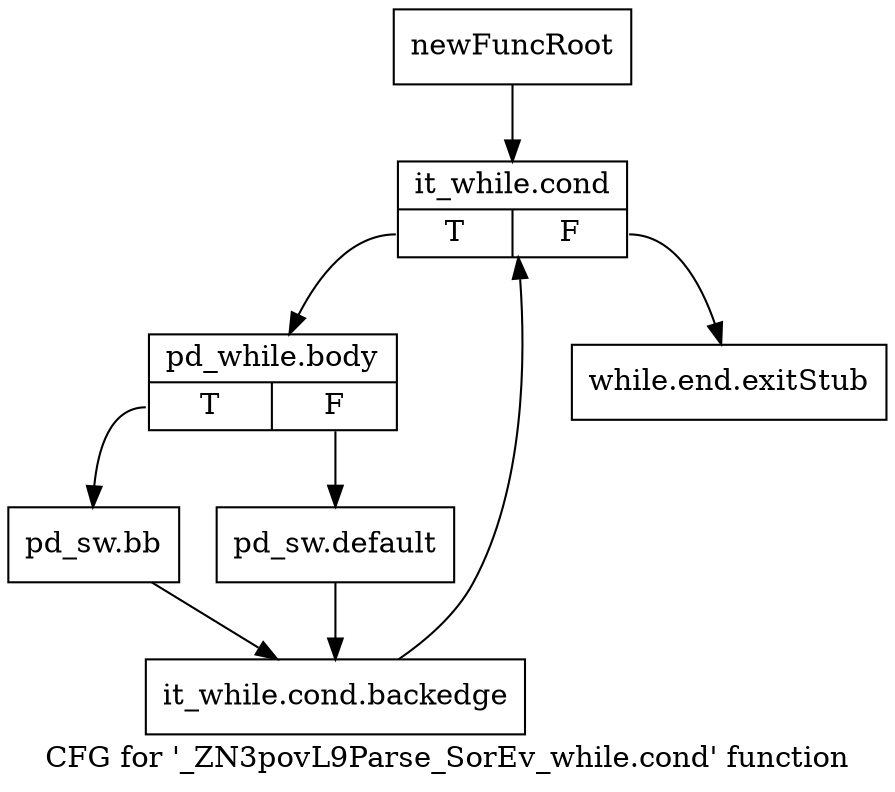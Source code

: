 digraph "CFG for '_ZN3povL9Parse_SorEv_while.cond' function" {
	label="CFG for '_ZN3povL9Parse_SorEv_while.cond' function";

	Node0x277b470 [shape=record,label="{newFuncRoot}"];
	Node0x277b470 -> Node0x277b510;
	Node0x277b4c0 [shape=record,label="{while.end.exitStub}"];
	Node0x277b510 [shape=record,label="{it_while.cond|{<s0>T|<s1>F}}"];
	Node0x277b510:s0 -> Node0x277b560;
	Node0x277b510:s1 -> Node0x277b4c0;
	Node0x277b560 [shape=record,label="{pd_while.body|{<s0>T|<s1>F}}"];
	Node0x277b560:s0 -> Node0x277b600;
	Node0x277b560:s1 -> Node0x277b5b0;
	Node0x277b5b0 [shape=record,label="{pd_sw.default}"];
	Node0x277b5b0 -> Node0x277b650;
	Node0x277b600 [shape=record,label="{pd_sw.bb}"];
	Node0x277b600 -> Node0x277b650;
	Node0x277b650 [shape=record,label="{it_while.cond.backedge}"];
	Node0x277b650 -> Node0x277b510;
}

